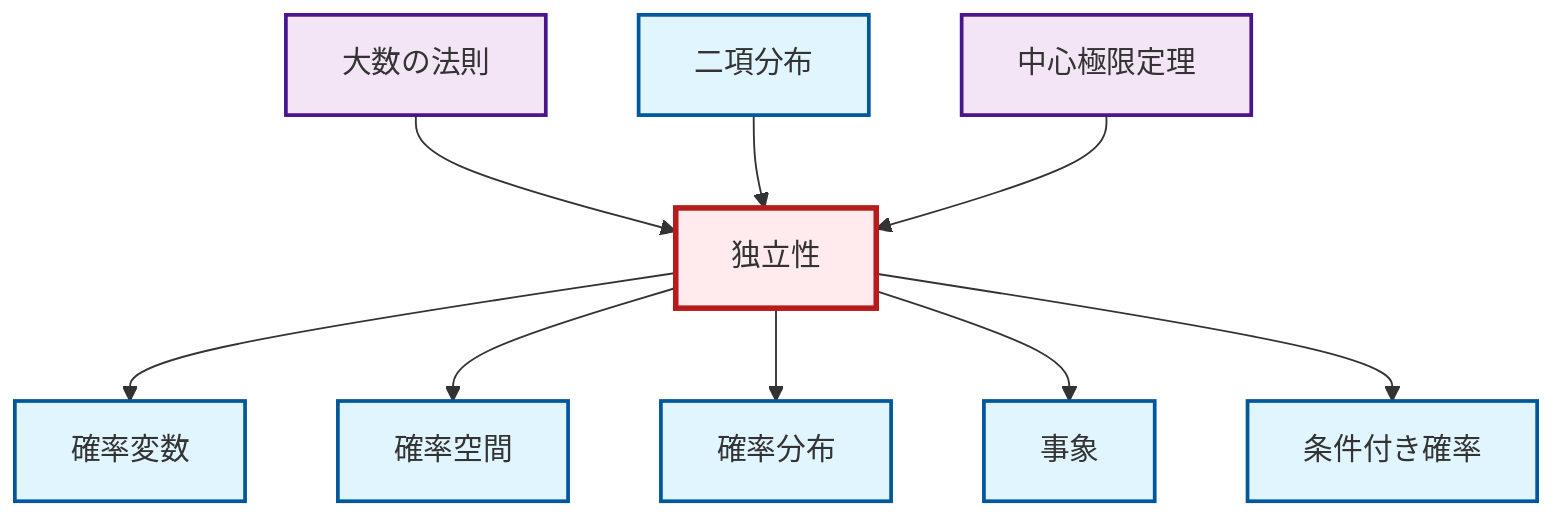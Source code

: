 graph TD
    classDef definition fill:#e1f5fe,stroke:#01579b,stroke-width:2px
    classDef theorem fill:#f3e5f5,stroke:#4a148c,stroke-width:2px
    classDef axiom fill:#fff3e0,stroke:#e65100,stroke-width:2px
    classDef example fill:#e8f5e9,stroke:#1b5e20,stroke-width:2px
    classDef current fill:#ffebee,stroke:#b71c1c,stroke-width:3px
    def-event["事象"]:::definition
    thm-central-limit["中心極限定理"]:::theorem
    def-binomial-distribution["二項分布"]:::definition
    def-independence["独立性"]:::definition
    def-random-variable["確率変数"]:::definition
    def-probability-distribution["確率分布"]:::definition
    def-probability-space["確率空間"]:::definition
    def-conditional-probability["条件付き確率"]:::definition
    thm-law-of-large-numbers["大数の法則"]:::theorem
    def-independence --> def-random-variable
    def-independence --> def-probability-space
    thm-law-of-large-numbers --> def-independence
    def-independence --> def-probability-distribution
    def-binomial-distribution --> def-independence
    thm-central-limit --> def-independence
    def-independence --> def-event
    def-independence --> def-conditional-probability
    class def-independence current